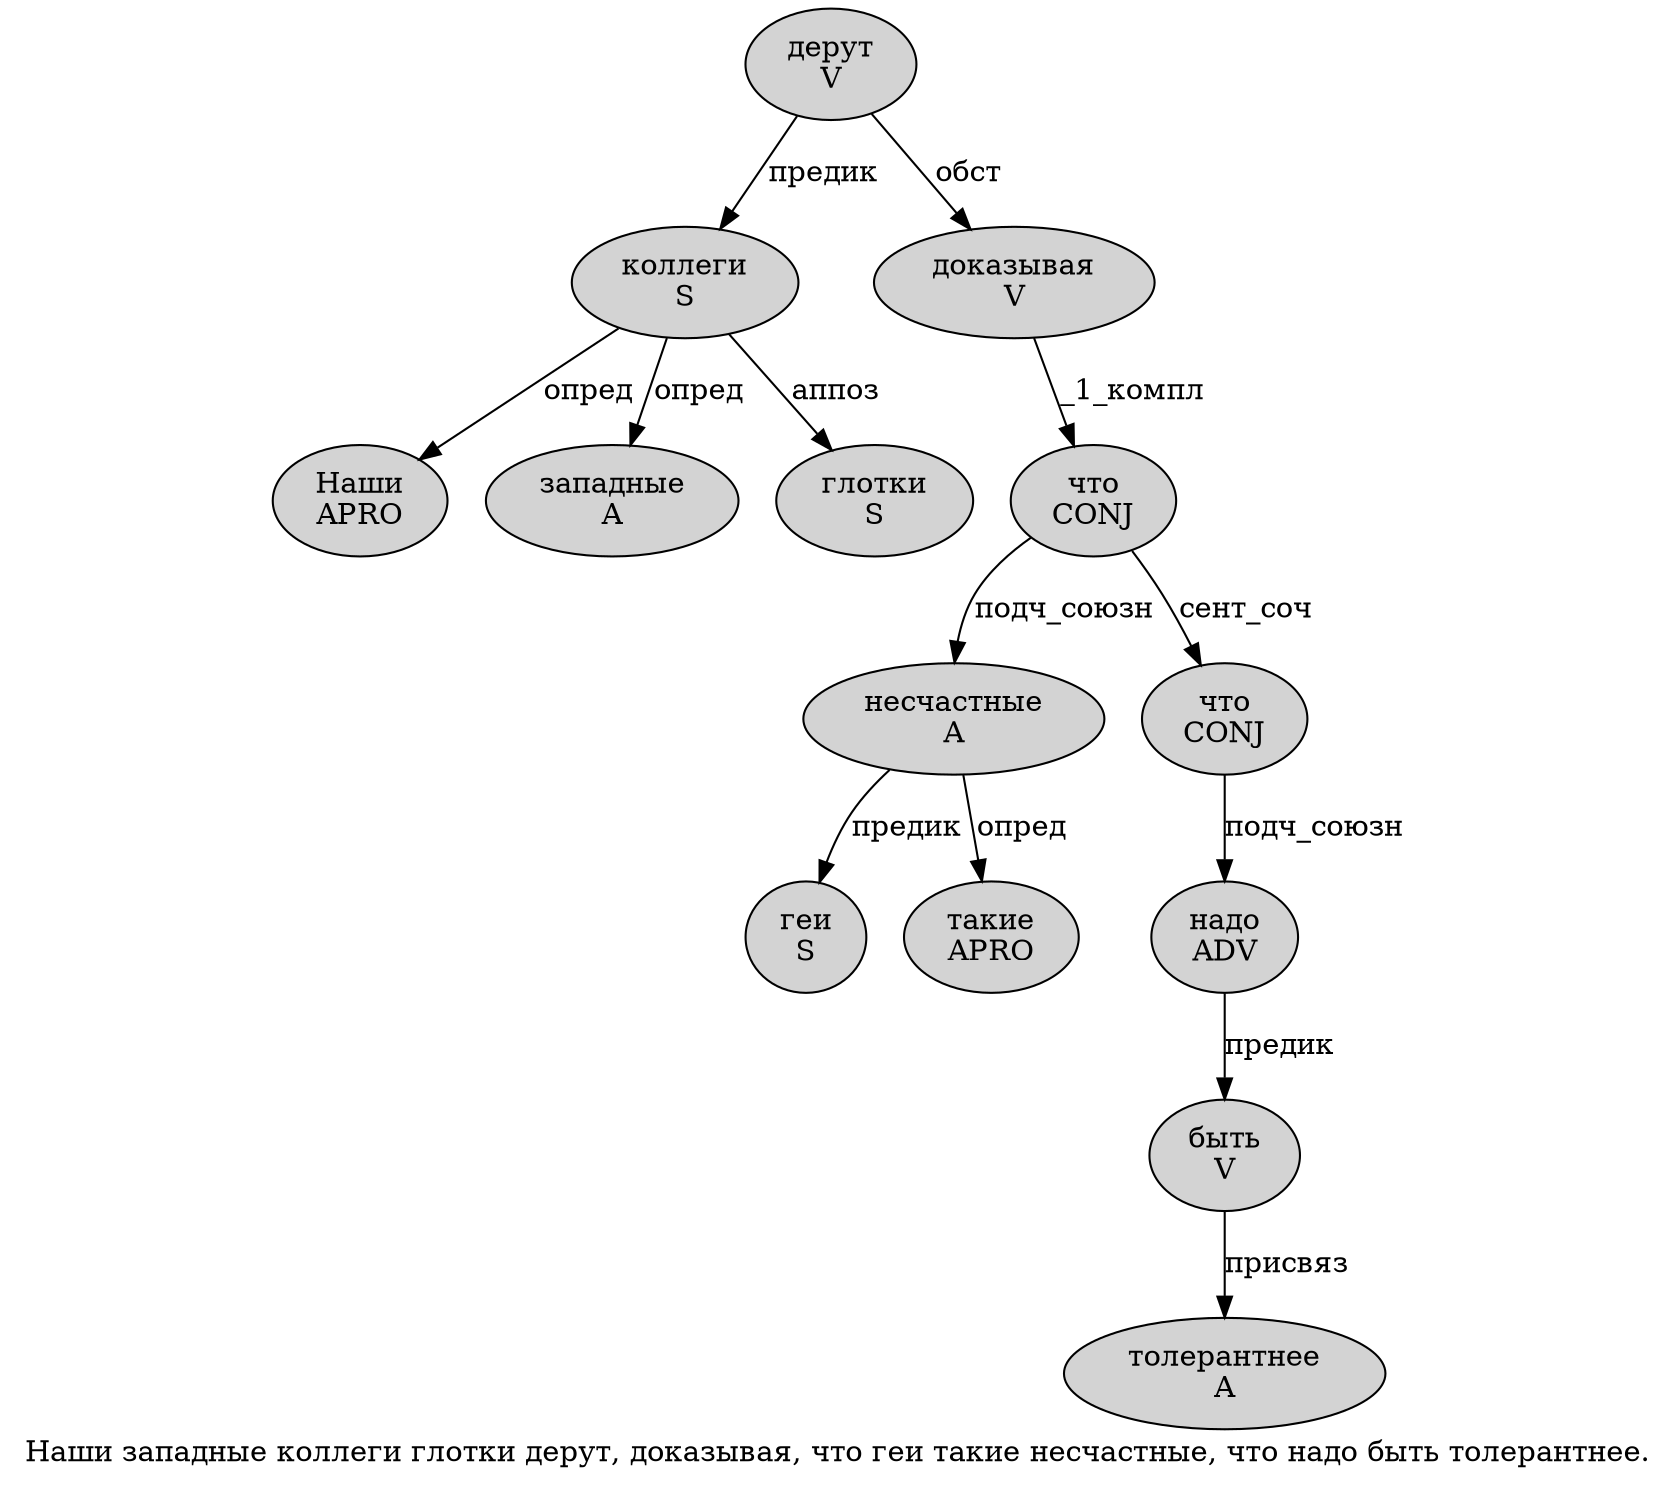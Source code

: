 digraph SENTENCE_4294 {
	graph [label="Наши западные коллеги глотки дерут, доказывая, что геи такие несчастные, что надо быть толерантнее."]
	node [style=filled]
		0 [label="Наши
APRO" color="" fillcolor=lightgray penwidth=1 shape=ellipse]
		1 [label="западные
A" color="" fillcolor=lightgray penwidth=1 shape=ellipse]
		2 [label="коллеги
S" color="" fillcolor=lightgray penwidth=1 shape=ellipse]
		3 [label="глотки
S" color="" fillcolor=lightgray penwidth=1 shape=ellipse]
		4 [label="дерут
V" color="" fillcolor=lightgray penwidth=1 shape=ellipse]
		6 [label="доказывая
V" color="" fillcolor=lightgray penwidth=1 shape=ellipse]
		8 [label="что
CONJ" color="" fillcolor=lightgray penwidth=1 shape=ellipse]
		9 [label="геи
S" color="" fillcolor=lightgray penwidth=1 shape=ellipse]
		10 [label="такие
APRO" color="" fillcolor=lightgray penwidth=1 shape=ellipse]
		11 [label="несчастные
A" color="" fillcolor=lightgray penwidth=1 shape=ellipse]
		13 [label="что
CONJ" color="" fillcolor=lightgray penwidth=1 shape=ellipse]
		14 [label="надо
ADV" color="" fillcolor=lightgray penwidth=1 shape=ellipse]
		15 [label="быть
V" color="" fillcolor=lightgray penwidth=1 shape=ellipse]
		16 [label="толерантнее
A" color="" fillcolor=lightgray penwidth=1 shape=ellipse]
			6 -> 8 [label="_1_компл"]
			13 -> 14 [label="подч_союзн"]
			4 -> 2 [label="предик"]
			4 -> 6 [label="обст"]
			14 -> 15 [label="предик"]
			11 -> 9 [label="предик"]
			11 -> 10 [label="опред"]
			2 -> 0 [label="опред"]
			2 -> 1 [label="опред"]
			2 -> 3 [label="аппоз"]
			15 -> 16 [label="присвяз"]
			8 -> 11 [label="подч_союзн"]
			8 -> 13 [label="сент_соч"]
}